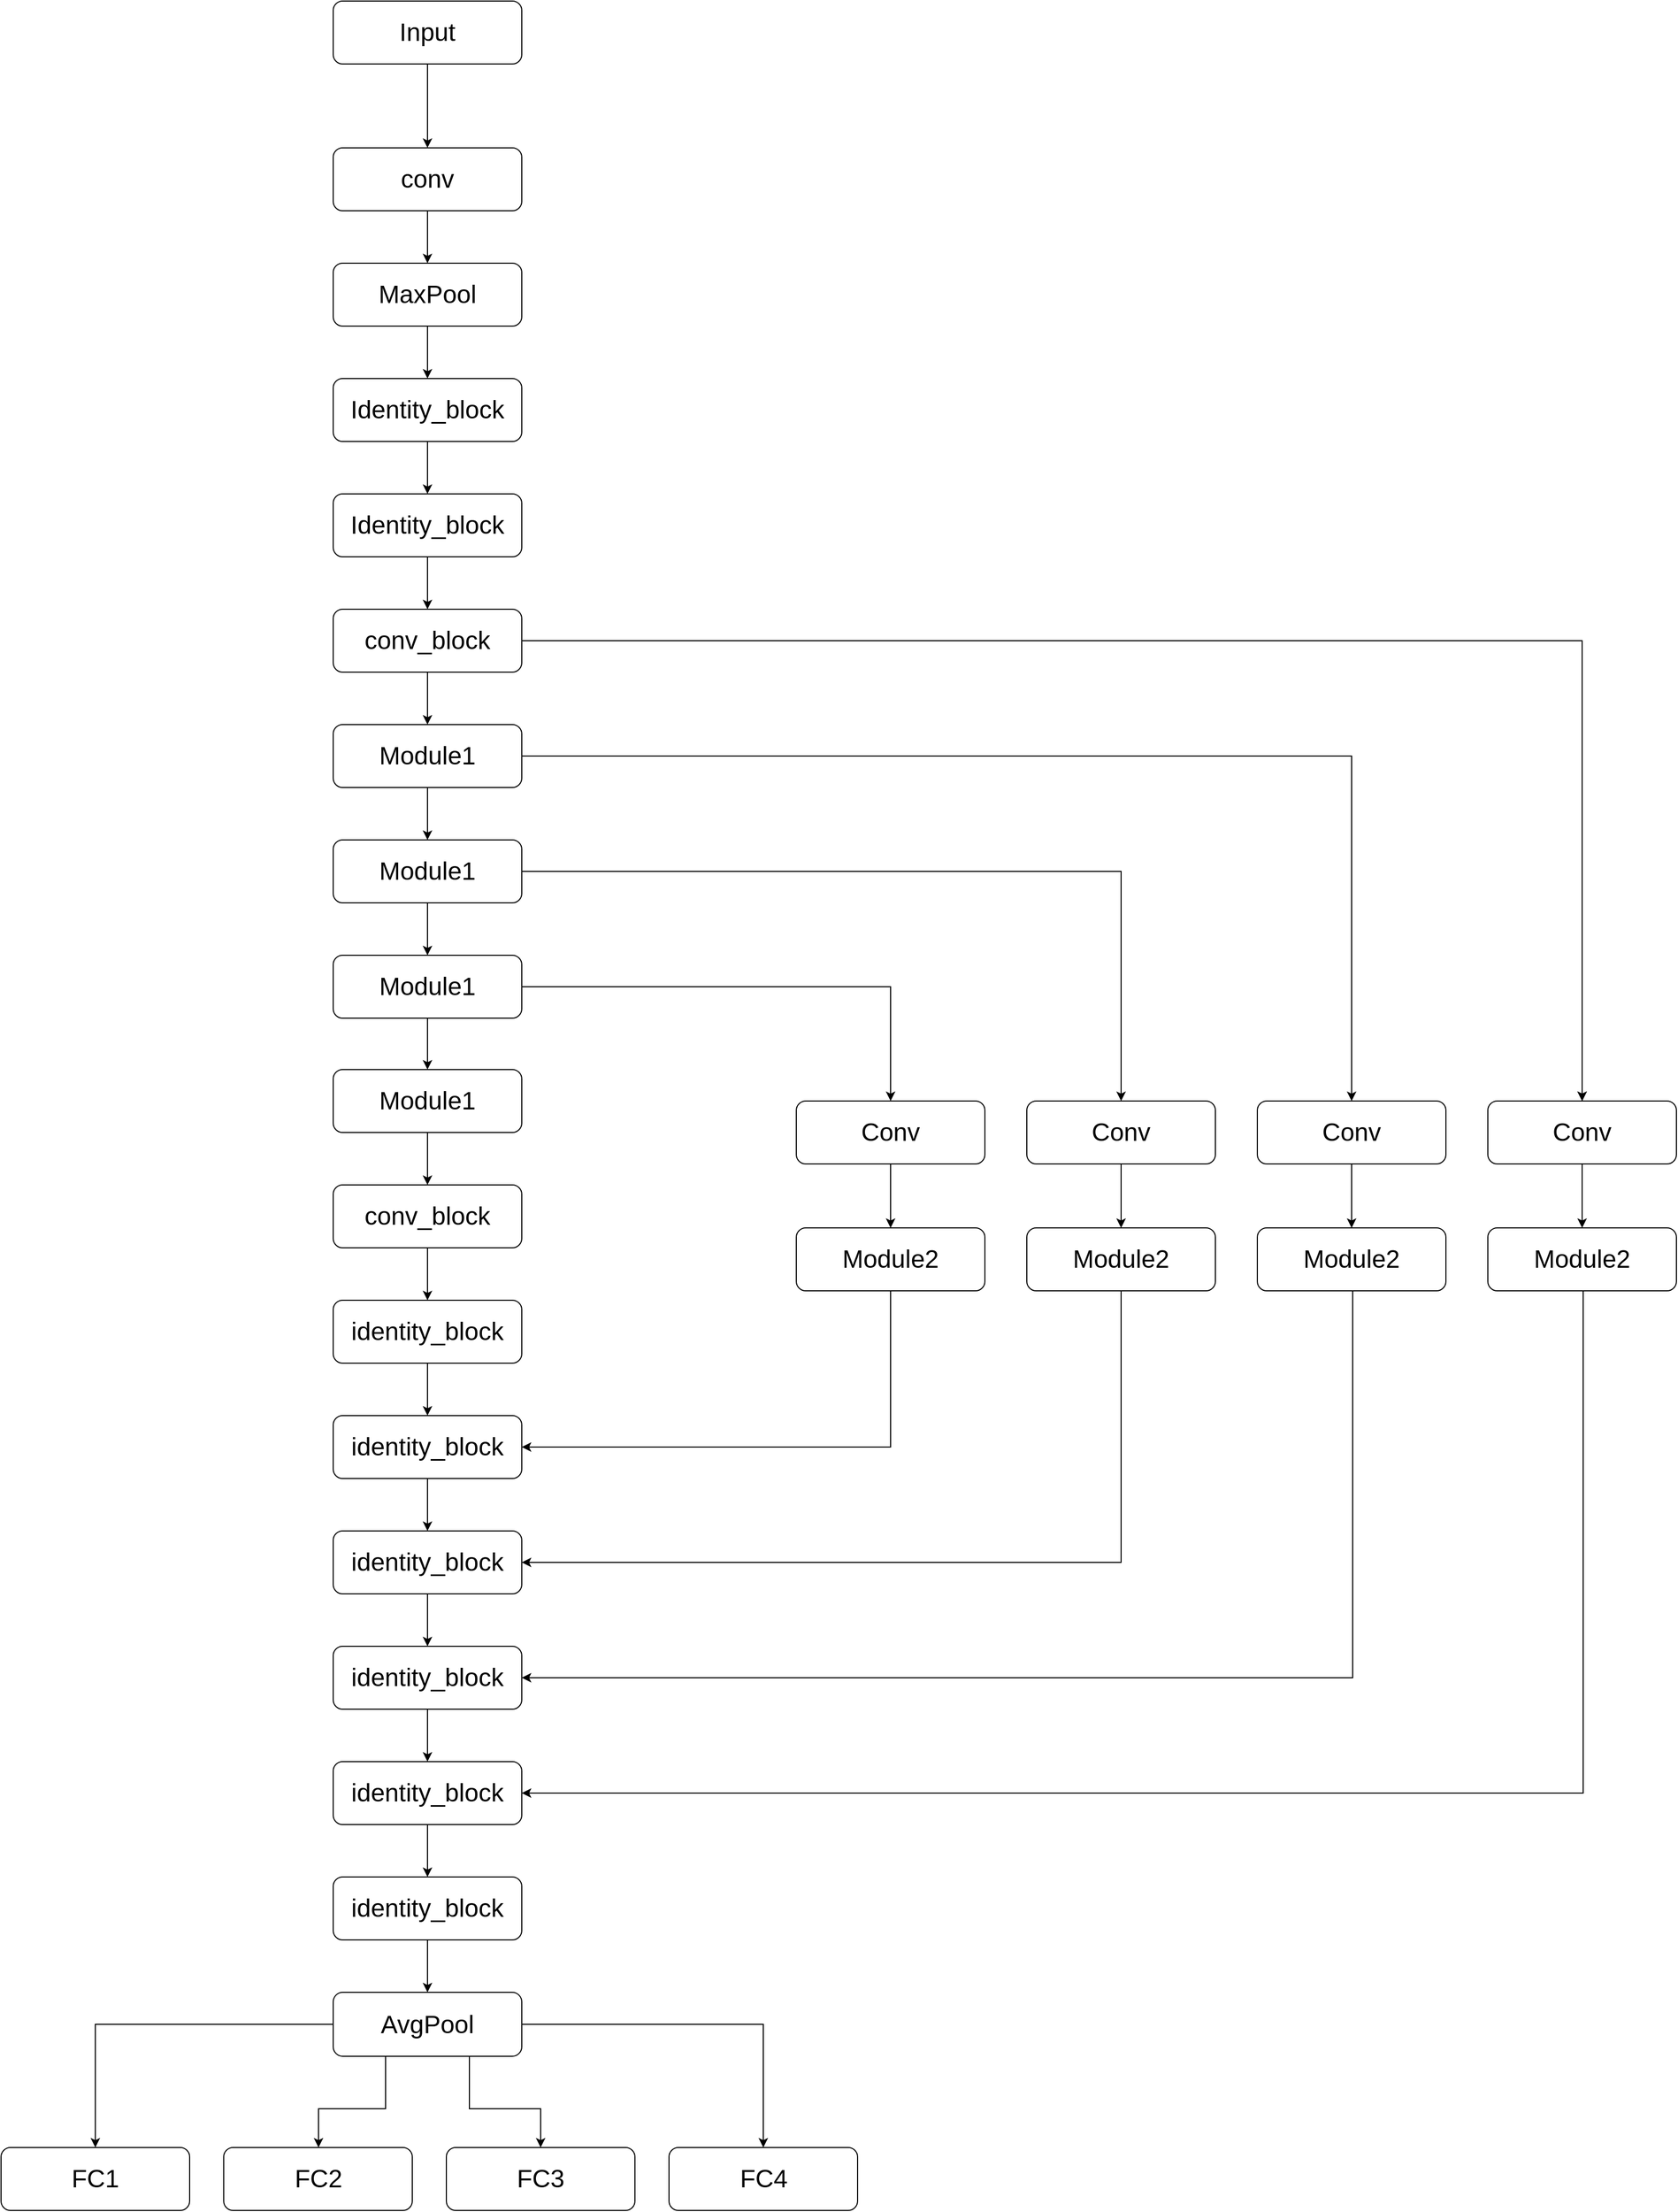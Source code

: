 <mxfile version="12.1.7" type="github" pages="1"><diagram id="5-pwU9lRv9bmwNhEcY08" name="第 1 页"><mxGraphModel dx="2535" dy="2041" grid="1" gridSize="10" guides="1" tooltips="1" connect="1" arrows="1" fold="1" page="1" pageScale="1" pageWidth="827" pageHeight="1169" math="0" shadow="0"><root><mxCell id="0"/><mxCell id="1" parent="0"/><mxCell id="gE8-tJ1904vwHR4e6RjO-8" value="" style="edgeStyle=orthogonalEdgeStyle;rounded=0;orthogonalLoop=1;jettySize=auto;html=1;" parent="1" source="gE8-tJ1904vwHR4e6RjO-1" target="gE8-tJ1904vwHR4e6RjO-2" edge="1"><mxGeometry relative="1" as="geometry"/></mxCell><mxCell id="gE8-tJ1904vwHR4e6RjO-1" value="&lt;span style=&quot;font-size: 24px&quot;&gt;conv&lt;/span&gt;" style="rounded=1;whiteSpace=wrap;html=1;" parent="1" vertex="1"><mxGeometry x="240" y="70" width="180" height="60" as="geometry"/></mxCell><mxCell id="gE8-tJ1904vwHR4e6RjO-17" value="" style="edgeStyle=orthogonalEdgeStyle;rounded=0;orthogonalLoop=1;jettySize=auto;html=1;" parent="1" source="gE8-tJ1904vwHR4e6RjO-13" target="gE8-tJ1904vwHR4e6RjO-1" edge="1"><mxGeometry relative="1" as="geometry"/></mxCell><mxCell id="gE8-tJ1904vwHR4e6RjO-13" value="&lt;font style=&quot;font-size: 24px&quot;&gt;Input&lt;/font&gt;" style="rounded=1;whiteSpace=wrap;html=1;" parent="1" vertex="1"><mxGeometry x="240" y="-70" width="180" height="60" as="geometry"/></mxCell><mxCell id="gE8-tJ1904vwHR4e6RjO-9" value="" style="edgeStyle=orthogonalEdgeStyle;rounded=0;orthogonalLoop=1;jettySize=auto;html=1;" parent="1" source="gE8-tJ1904vwHR4e6RjO-2" target="gE8-tJ1904vwHR4e6RjO-3" edge="1"><mxGeometry relative="1" as="geometry"/></mxCell><mxCell id="gE8-tJ1904vwHR4e6RjO-2" value="&lt;span style=&quot;font-size: 24px&quot;&gt;MaxPool&lt;/span&gt;" style="rounded=1;whiteSpace=wrap;html=1;" parent="1" vertex="1"><mxGeometry x="240" y="180" width="180" height="60" as="geometry"/></mxCell><mxCell id="UCA1-qYI3Dt-TnRcdPje-29" value="" style="edgeStyle=orthogonalEdgeStyle;rounded=0;orthogonalLoop=1;jettySize=auto;html=1;" edge="1" parent="1" source="gE8-tJ1904vwHR4e6RjO-3" target="UCA1-qYI3Dt-TnRcdPje-28"><mxGeometry relative="1" as="geometry"/></mxCell><mxCell id="gE8-tJ1904vwHR4e6RjO-3" value="&lt;font style=&quot;font-size: 24px&quot;&gt;Identity_block&lt;/font&gt;" style="rounded=1;whiteSpace=wrap;html=1;" parent="1" vertex="1"><mxGeometry x="240" y="290" width="180" height="60" as="geometry"/></mxCell><mxCell id="UCA1-qYI3Dt-TnRcdPje-31" value="" style="edgeStyle=orthogonalEdgeStyle;rounded=0;orthogonalLoop=1;jettySize=auto;html=1;" edge="1" parent="1" source="UCA1-qYI3Dt-TnRcdPje-28" target="UCA1-qYI3Dt-TnRcdPje-30"><mxGeometry relative="1" as="geometry"/></mxCell><mxCell id="UCA1-qYI3Dt-TnRcdPje-28" value="&lt;font style=&quot;font-size: 24px&quot;&gt;Identity_block&lt;/font&gt;" style="rounded=1;whiteSpace=wrap;html=1;" vertex="1" parent="1"><mxGeometry x="240" y="400" width="180" height="60" as="geometry"/></mxCell><mxCell id="UCA1-qYI3Dt-TnRcdPje-33" value="" style="edgeStyle=orthogonalEdgeStyle;rounded=0;orthogonalLoop=1;jettySize=auto;html=1;" edge="1" parent="1" source="UCA1-qYI3Dt-TnRcdPje-30" target="UCA1-qYI3Dt-TnRcdPje-32"><mxGeometry relative="1" as="geometry"/></mxCell><mxCell id="UCA1-qYI3Dt-TnRcdPje-76" value="" style="edgeStyle=orthogonalEdgeStyle;rounded=0;orthogonalLoop=1;jettySize=auto;html=1;exitX=0.5;exitY=1;exitDx=0;exitDy=0;" edge="1" parent="1" source="UCA1-qYI3Dt-TnRcdPje-98" target="UCA1-qYI3Dt-TnRcdPje-75"><mxGeometry relative="1" as="geometry"><mxPoint x="1432" y="970" as="sourcePoint"/><Array as="points"><mxPoint x="1432" y="970"/><mxPoint x="1432" y="970"/></Array></mxGeometry></mxCell><mxCell id="UCA1-qYI3Dt-TnRcdPje-99" value="" style="edgeStyle=orthogonalEdgeStyle;rounded=0;orthogonalLoop=1;jettySize=auto;html=1;" edge="1" parent="1" source="UCA1-qYI3Dt-TnRcdPje-30" target="UCA1-qYI3Dt-TnRcdPje-98"><mxGeometry relative="1" as="geometry"/></mxCell><mxCell id="UCA1-qYI3Dt-TnRcdPje-30" value="&lt;font style=&quot;font-size: 24px&quot;&gt;conv_block&lt;/font&gt;" style="rounded=1;whiteSpace=wrap;html=1;" vertex="1" parent="1"><mxGeometry x="240" y="510" width="180" height="60" as="geometry"/></mxCell><mxCell id="UCA1-qYI3Dt-TnRcdPje-79" value="" style="edgeStyle=orthogonalEdgeStyle;rounded=0;orthogonalLoop=1;jettySize=auto;html=1;entryX=1;entryY=0.5;entryDx=0;entryDy=0;" edge="1" parent="1" source="UCA1-qYI3Dt-TnRcdPje-75" target="UCA1-qYI3Dt-TnRcdPje-80"><mxGeometry relative="1" as="geometry"><mxPoint x="1510" y="1240.0" as="targetPoint"/><Array as="points"><mxPoint x="1433" y="1639"/></Array></mxGeometry></mxCell><mxCell id="UCA1-qYI3Dt-TnRcdPje-75" value="&lt;font style=&quot;font-size: 24px&quot;&gt;Module2&lt;/font&gt;" style="rounded=1;whiteSpace=wrap;html=1;" vertex="1" parent="1"><mxGeometry x="1342" y="1100" width="180" height="60" as="geometry"/></mxCell><mxCell id="UCA1-qYI3Dt-TnRcdPje-35" value="" style="edgeStyle=orthogonalEdgeStyle;rounded=0;orthogonalLoop=1;jettySize=auto;html=1;" edge="1" parent="1" source="UCA1-qYI3Dt-TnRcdPje-32" target="UCA1-qYI3Dt-TnRcdPje-34"><mxGeometry relative="1" as="geometry"/></mxCell><mxCell id="UCA1-qYI3Dt-TnRcdPje-102" value="" style="edgeStyle=orthogonalEdgeStyle;rounded=0;orthogonalLoop=1;jettySize=auto;html=1;" edge="1" parent="1" source="UCA1-qYI3Dt-TnRcdPje-32" target="UCA1-qYI3Dt-TnRcdPje-101"><mxGeometry relative="1" as="geometry"/></mxCell><mxCell id="UCA1-qYI3Dt-TnRcdPje-32" value="&lt;font style=&quot;font-size: 24px&quot;&gt;Module1&lt;/font&gt;" style="rounded=1;whiteSpace=wrap;html=1;" vertex="1" parent="1"><mxGeometry x="240" y="620" width="180" height="60" as="geometry"/></mxCell><mxCell id="UCA1-qYI3Dt-TnRcdPje-103" value="" style="edgeStyle=orthogonalEdgeStyle;rounded=0;orthogonalLoop=1;jettySize=auto;html=1;" edge="1" parent="1" source="UCA1-qYI3Dt-TnRcdPje-101" target="UCA1-qYI3Dt-TnRcdPje-69"><mxGeometry relative="1" as="geometry"/></mxCell><mxCell id="UCA1-qYI3Dt-TnRcdPje-101" value="&lt;font style=&quot;font-size: 24px&quot;&gt;Conv&lt;/font&gt;" style="rounded=1;whiteSpace=wrap;html=1;" vertex="1" parent="1"><mxGeometry x="1122" y="979" width="180" height="60" as="geometry"/></mxCell><mxCell id="UCA1-qYI3Dt-TnRcdPje-72" value="" style="edgeStyle=orthogonalEdgeStyle;rounded=0;orthogonalLoop=1;jettySize=auto;html=1;entryX=1;entryY=0.5;entryDx=0;entryDy=0;" edge="1" parent="1" source="UCA1-qYI3Dt-TnRcdPje-69" target="UCA1-qYI3Dt-TnRcdPje-73"><mxGeometry relative="1" as="geometry"><mxPoint x="1290" y="1240" as="targetPoint"/><Array as="points"><mxPoint x="1213" y="1529"/></Array></mxGeometry></mxCell><mxCell id="UCA1-qYI3Dt-TnRcdPje-69" value="&lt;font style=&quot;font-size: 24px&quot;&gt;Module2&lt;/font&gt;" style="rounded=1;whiteSpace=wrap;html=1;" vertex="1" parent="1"><mxGeometry x="1122" y="1100" width="180" height="60" as="geometry"/></mxCell><mxCell id="UCA1-qYI3Dt-TnRcdPje-37" value="" style="edgeStyle=orthogonalEdgeStyle;rounded=0;orthogonalLoop=1;jettySize=auto;html=1;" edge="1" parent="1" source="UCA1-qYI3Dt-TnRcdPje-34" target="UCA1-qYI3Dt-TnRcdPje-36"><mxGeometry relative="1" as="geometry"/></mxCell><mxCell id="UCA1-qYI3Dt-TnRcdPje-105" value="" style="edgeStyle=orthogonalEdgeStyle;rounded=0;orthogonalLoop=1;jettySize=auto;html=1;" edge="1" parent="1" source="UCA1-qYI3Dt-TnRcdPje-34" target="UCA1-qYI3Dt-TnRcdPje-104"><mxGeometry relative="1" as="geometry"/></mxCell><mxCell id="UCA1-qYI3Dt-TnRcdPje-34" value="&lt;font style=&quot;font-size: 24px&quot;&gt;Module1&lt;/font&gt;" style="rounded=1;whiteSpace=wrap;html=1;" vertex="1" parent="1"><mxGeometry x="240" y="730" width="180" height="60" as="geometry"/></mxCell><mxCell id="UCA1-qYI3Dt-TnRcdPje-106" value="" style="edgeStyle=orthogonalEdgeStyle;rounded=0;orthogonalLoop=1;jettySize=auto;html=1;" edge="1" parent="1" source="UCA1-qYI3Dt-TnRcdPje-104" target="UCA1-qYI3Dt-TnRcdPje-63"><mxGeometry relative="1" as="geometry"/></mxCell><mxCell id="UCA1-qYI3Dt-TnRcdPje-104" value="&lt;font style=&quot;font-size: 24px&quot;&gt;Conv&lt;/font&gt;" style="rounded=1;whiteSpace=wrap;html=1;" vertex="1" parent="1"><mxGeometry x="902" y="979" width="180" height="60" as="geometry"/></mxCell><mxCell id="UCA1-qYI3Dt-TnRcdPje-68" value="" style="edgeStyle=orthogonalEdgeStyle;rounded=0;orthogonalLoop=1;jettySize=auto;html=1;entryX=1;entryY=0.5;entryDx=0;entryDy=0;" edge="1" parent="1" source="UCA1-qYI3Dt-TnRcdPje-63" target="UCA1-qYI3Dt-TnRcdPje-65"><mxGeometry relative="1" as="geometry"><mxPoint x="1060" y="1240" as="targetPoint"/><Array as="points"><mxPoint x="992" y="1419"/></Array></mxGeometry></mxCell><mxCell id="UCA1-qYI3Dt-TnRcdPje-63" value="&lt;font style=&quot;font-size: 24px&quot;&gt;Module2&lt;/font&gt;" style="rounded=1;whiteSpace=wrap;html=1;" vertex="1" parent="1"><mxGeometry x="902" y="1100" width="180" height="60" as="geometry"/></mxCell><mxCell id="UCA1-qYI3Dt-TnRcdPje-95" value="" style="edgeStyle=orthogonalEdgeStyle;rounded=0;orthogonalLoop=1;jettySize=auto;html=1;" edge="1" parent="1" source="UCA1-qYI3Dt-TnRcdPje-36" target="UCA1-qYI3Dt-TnRcdPje-42"><mxGeometry relative="1" as="geometry"/></mxCell><mxCell id="UCA1-qYI3Dt-TnRcdPje-108" value="" style="edgeStyle=orthogonalEdgeStyle;rounded=0;orthogonalLoop=1;jettySize=auto;html=1;" edge="1" parent="1" source="UCA1-qYI3Dt-TnRcdPje-36" target="UCA1-qYI3Dt-TnRcdPje-107"><mxGeometry relative="1" as="geometry"/></mxCell><mxCell id="UCA1-qYI3Dt-TnRcdPje-36" value="&lt;font style=&quot;font-size: 24px&quot;&gt;Module1&lt;/font&gt;" style="rounded=1;whiteSpace=wrap;html=1;" vertex="1" parent="1"><mxGeometry x="240" y="840" width="180" height="60" as="geometry"/></mxCell><mxCell id="UCA1-qYI3Dt-TnRcdPje-109" value="" style="edgeStyle=orthogonalEdgeStyle;rounded=0;orthogonalLoop=1;jettySize=auto;html=1;" edge="1" parent="1" source="UCA1-qYI3Dt-TnRcdPje-107" target="UCA1-qYI3Dt-TnRcdPje-57"><mxGeometry relative="1" as="geometry"/></mxCell><mxCell id="UCA1-qYI3Dt-TnRcdPje-107" value="&lt;font style=&quot;font-size: 24px&quot;&gt;Conv&lt;/font&gt;" style="rounded=1;whiteSpace=wrap;html=1;" vertex="1" parent="1"><mxGeometry x="682" y="979" width="180" height="60" as="geometry"/></mxCell><mxCell id="UCA1-qYI3Dt-TnRcdPje-57" value="&lt;font style=&quot;font-size: 24px&quot;&gt;Module2&lt;/font&gt;" style="rounded=1;whiteSpace=wrap;html=1;" vertex="1" parent="1"><mxGeometry x="682" y="1100" width="180" height="60" as="geometry"/></mxCell><mxCell id="UCA1-qYI3Dt-TnRcdPje-62" value="" style="edgeStyle=orthogonalEdgeStyle;rounded=0;orthogonalLoop=1;jettySize=auto;html=1;entryX=1;entryY=0.5;entryDx=0;entryDy=0;exitX=0.5;exitY=1;exitDx=0;exitDy=0;" edge="1" parent="1" source="UCA1-qYI3Dt-TnRcdPje-57" target="UCA1-qYI3Dt-TnRcdPje-50"><mxGeometry relative="1" as="geometry"><mxPoint x="850" y="1300" as="sourcePoint"/><mxPoint x="850" y="1380" as="targetPoint"/><Array as="points"><mxPoint x="772" y="1309"/></Array></mxGeometry></mxCell><mxCell id="UCA1-qYI3Dt-TnRcdPje-45" value="" style="edgeStyle=orthogonalEdgeStyle;rounded=0;orthogonalLoop=1;jettySize=auto;html=1;" edge="1" parent="1" source="UCA1-qYI3Dt-TnRcdPje-42" target="UCA1-qYI3Dt-TnRcdPje-44"><mxGeometry relative="1" as="geometry"/></mxCell><mxCell id="UCA1-qYI3Dt-TnRcdPje-42" value="&lt;font style=&quot;font-size: 24px&quot;&gt;Module1&lt;/font&gt;" style="rounded=1;whiteSpace=wrap;html=1;" vertex="1" parent="1"><mxGeometry x="240" y="949" width="180" height="60" as="geometry"/></mxCell><mxCell id="UCA1-qYI3Dt-TnRcdPje-47" value="" style="edgeStyle=orthogonalEdgeStyle;rounded=0;orthogonalLoop=1;jettySize=auto;html=1;" edge="1" parent="1" source="UCA1-qYI3Dt-TnRcdPje-44" target="UCA1-qYI3Dt-TnRcdPje-46"><mxGeometry relative="1" as="geometry"/></mxCell><mxCell id="UCA1-qYI3Dt-TnRcdPje-44" value="&lt;font style=&quot;font-size: 24px&quot;&gt;conv_block&lt;/font&gt;" style="rounded=1;whiteSpace=wrap;html=1;" vertex="1" parent="1"><mxGeometry x="240" y="1059" width="180" height="60" as="geometry"/></mxCell><mxCell id="UCA1-qYI3Dt-TnRcdPje-51" value="" style="edgeStyle=orthogonalEdgeStyle;rounded=0;orthogonalLoop=1;jettySize=auto;html=1;" edge="1" parent="1" source="UCA1-qYI3Dt-TnRcdPje-46" target="UCA1-qYI3Dt-TnRcdPje-50"><mxGeometry relative="1" as="geometry"/></mxCell><mxCell id="UCA1-qYI3Dt-TnRcdPje-46" value="&lt;font style=&quot;font-size: 24px&quot;&gt;identity_block&lt;/font&gt;" style="rounded=1;whiteSpace=wrap;html=1;" vertex="1" parent="1"><mxGeometry x="240" y="1169" width="180" height="60" as="geometry"/></mxCell><mxCell id="UCA1-qYI3Dt-TnRcdPje-66" value="" style="edgeStyle=orthogonalEdgeStyle;rounded=0;orthogonalLoop=1;jettySize=auto;html=1;" edge="1" parent="1" source="UCA1-qYI3Dt-TnRcdPje-50" target="UCA1-qYI3Dt-TnRcdPje-65"><mxGeometry relative="1" as="geometry"/></mxCell><mxCell id="UCA1-qYI3Dt-TnRcdPje-50" value="&lt;font style=&quot;font-size: 24px&quot;&gt;identity_block&lt;/font&gt;" style="rounded=1;whiteSpace=wrap;html=1;" vertex="1" parent="1"><mxGeometry x="240" y="1279" width="180" height="60" as="geometry"/></mxCell><mxCell id="UCA1-qYI3Dt-TnRcdPje-74" value="" style="edgeStyle=orthogonalEdgeStyle;rounded=0;orthogonalLoop=1;jettySize=auto;html=1;" edge="1" parent="1" source="UCA1-qYI3Dt-TnRcdPje-65" target="UCA1-qYI3Dt-TnRcdPje-73"><mxGeometry relative="1" as="geometry"/></mxCell><mxCell id="UCA1-qYI3Dt-TnRcdPje-65" value="&lt;font style=&quot;font-size: 24px&quot;&gt;identity_block&lt;/font&gt;" style="rounded=1;whiteSpace=wrap;html=1;" vertex="1" parent="1"><mxGeometry x="240" y="1389" width="180" height="60" as="geometry"/></mxCell><mxCell id="UCA1-qYI3Dt-TnRcdPje-81" value="" style="edgeStyle=orthogonalEdgeStyle;rounded=0;orthogonalLoop=1;jettySize=auto;html=1;" edge="1" parent="1" source="UCA1-qYI3Dt-TnRcdPje-73" target="UCA1-qYI3Dt-TnRcdPje-80"><mxGeometry relative="1" as="geometry"/></mxCell><mxCell id="UCA1-qYI3Dt-TnRcdPje-73" value="&lt;font style=&quot;font-size: 24px&quot;&gt;identity_block&lt;/font&gt;" style="rounded=1;whiteSpace=wrap;html=1;" vertex="1" parent="1"><mxGeometry x="240" y="1499" width="180" height="60" as="geometry"/></mxCell><mxCell id="UCA1-qYI3Dt-TnRcdPje-83" value="" style="edgeStyle=orthogonalEdgeStyle;rounded=0;orthogonalLoop=1;jettySize=auto;html=1;" edge="1" parent="1" source="UCA1-qYI3Dt-TnRcdPje-80" target="UCA1-qYI3Dt-TnRcdPje-82"><mxGeometry relative="1" as="geometry"/></mxCell><mxCell id="UCA1-qYI3Dt-TnRcdPje-80" value="&lt;font style=&quot;font-size: 24px&quot;&gt;identity_block&lt;/font&gt;" style="rounded=1;whiteSpace=wrap;html=1;" vertex="1" parent="1"><mxGeometry x="240" y="1609" width="180" height="60" as="geometry"/></mxCell><mxCell id="UCA1-qYI3Dt-TnRcdPje-85" value="" style="edgeStyle=orthogonalEdgeStyle;rounded=0;orthogonalLoop=1;jettySize=auto;html=1;" edge="1" parent="1" source="UCA1-qYI3Dt-TnRcdPje-82" target="UCA1-qYI3Dt-TnRcdPje-84"><mxGeometry relative="1" as="geometry"/></mxCell><mxCell id="UCA1-qYI3Dt-TnRcdPje-82" value="&lt;font style=&quot;font-size: 24px&quot;&gt;identity_block&lt;/font&gt;" style="rounded=1;whiteSpace=wrap;html=1;" vertex="1" parent="1"><mxGeometry x="240" y="1719" width="180" height="60" as="geometry"/></mxCell><mxCell id="UCA1-qYI3Dt-TnRcdPje-111" value="" style="edgeStyle=orthogonalEdgeStyle;rounded=0;orthogonalLoop=1;jettySize=auto;html=1;" edge="1" parent="1" source="UCA1-qYI3Dt-TnRcdPje-84" target="UCA1-qYI3Dt-TnRcdPje-91"><mxGeometry relative="1" as="geometry"><mxPoint x="330" y="1969" as="targetPoint"/></mxGeometry></mxCell><mxCell id="UCA1-qYI3Dt-TnRcdPje-113" value="" style="edgeStyle=orthogonalEdgeStyle;rounded=0;orthogonalLoop=1;jettySize=auto;html=1;entryX=0.5;entryY=0;entryDx=0;entryDy=0;" edge="1" parent="1" source="UCA1-qYI3Dt-TnRcdPje-84" target="UCA1-qYI3Dt-TnRcdPje-90"><mxGeometry relative="1" as="geometry"><mxPoint x="500" y="1859" as="targetPoint"/></mxGeometry></mxCell><mxCell id="UCA1-qYI3Dt-TnRcdPje-120" value="" style="edgeStyle=orthogonalEdgeStyle;rounded=0;orthogonalLoop=1;jettySize=auto;html=1;" edge="1" parent="1" source="UCA1-qYI3Dt-TnRcdPje-84" target="UCA1-qYI3Dt-TnRcdPje-94"><mxGeometry relative="1" as="geometry"><mxPoint x="330" y="1970" as="targetPoint"/><Array as="points"><mxPoint x="290" y="1940"/><mxPoint x="226" y="1940"/></Array></mxGeometry></mxCell><mxCell id="UCA1-qYI3Dt-TnRcdPje-121" style="edgeStyle=orthogonalEdgeStyle;rounded=0;orthogonalLoop=1;jettySize=auto;html=1;entryX=0.5;entryY=0;entryDx=0;entryDy=0;" edge="1" parent="1" source="UCA1-qYI3Dt-TnRcdPje-84" target="UCA1-qYI3Dt-TnRcdPje-92"><mxGeometry relative="1" as="geometry"><mxPoint x="290" y="1910" as="targetPoint"/><Array as="points"><mxPoint x="370" y="1940"/><mxPoint x="438" y="1940"/></Array></mxGeometry></mxCell><mxCell id="UCA1-qYI3Dt-TnRcdPje-84" value="&lt;span style=&quot;font-size: 24px&quot;&gt;AvgPool&lt;/span&gt;" style="rounded=1;whiteSpace=wrap;html=1;" vertex="1" parent="1"><mxGeometry x="240" y="1829" width="180" height="61" as="geometry"/></mxCell><mxCell id="UCA1-qYI3Dt-TnRcdPje-90" value="&lt;span style=&quot;font-size: 24px&quot;&gt;FC4&lt;/span&gt;" style="rounded=1;whiteSpace=wrap;html=1;" vertex="1" parent="1"><mxGeometry x="560.5" y="1977" width="180" height="60" as="geometry"/></mxCell><mxCell id="UCA1-qYI3Dt-TnRcdPje-91" value="&lt;span style=&quot;font-size: 24px&quot;&gt;FC1&lt;/span&gt;" style="rounded=1;whiteSpace=wrap;html=1;" vertex="1" parent="1"><mxGeometry x="-77" y="1977" width="180" height="60" as="geometry"/></mxCell><mxCell id="UCA1-qYI3Dt-TnRcdPje-92" value="&lt;span style=&quot;font-size: 24px&quot;&gt;FC3&lt;/span&gt;" style="rounded=1;whiteSpace=wrap;html=1;" vertex="1" parent="1"><mxGeometry x="348" y="1977" width="180" height="60" as="geometry"/></mxCell><mxCell id="UCA1-qYI3Dt-TnRcdPje-94" value="&lt;span style=&quot;font-size: 24px&quot;&gt;FC2&lt;/span&gt;" style="rounded=1;whiteSpace=wrap;html=1;" vertex="1" parent="1"><mxGeometry x="135.5" y="1977" width="180" height="60" as="geometry"/></mxCell><mxCell id="UCA1-qYI3Dt-TnRcdPje-98" value="&lt;font style=&quot;font-size: 24px&quot;&gt;Conv&lt;/font&gt;" style="rounded=1;whiteSpace=wrap;html=1;" vertex="1" parent="1"><mxGeometry x="1342" y="979" width="180" height="60" as="geometry"/></mxCell><mxCell id="UCA1-qYI3Dt-TnRcdPje-100" value="" style="edgeStyle=orthogonalEdgeStyle;rounded=0;orthogonalLoop=1;jettySize=auto;html=1;" edge="1" parent="1" source="UCA1-qYI3Dt-TnRcdPje-30" target="UCA1-qYI3Dt-TnRcdPje-98"><mxGeometry relative="1" as="geometry"><mxPoint x="420" y="540.353" as="sourcePoint"/><mxPoint x="1431.529" y="1100" as="targetPoint"/></mxGeometry></mxCell></root></mxGraphModel></diagram></mxfile>
